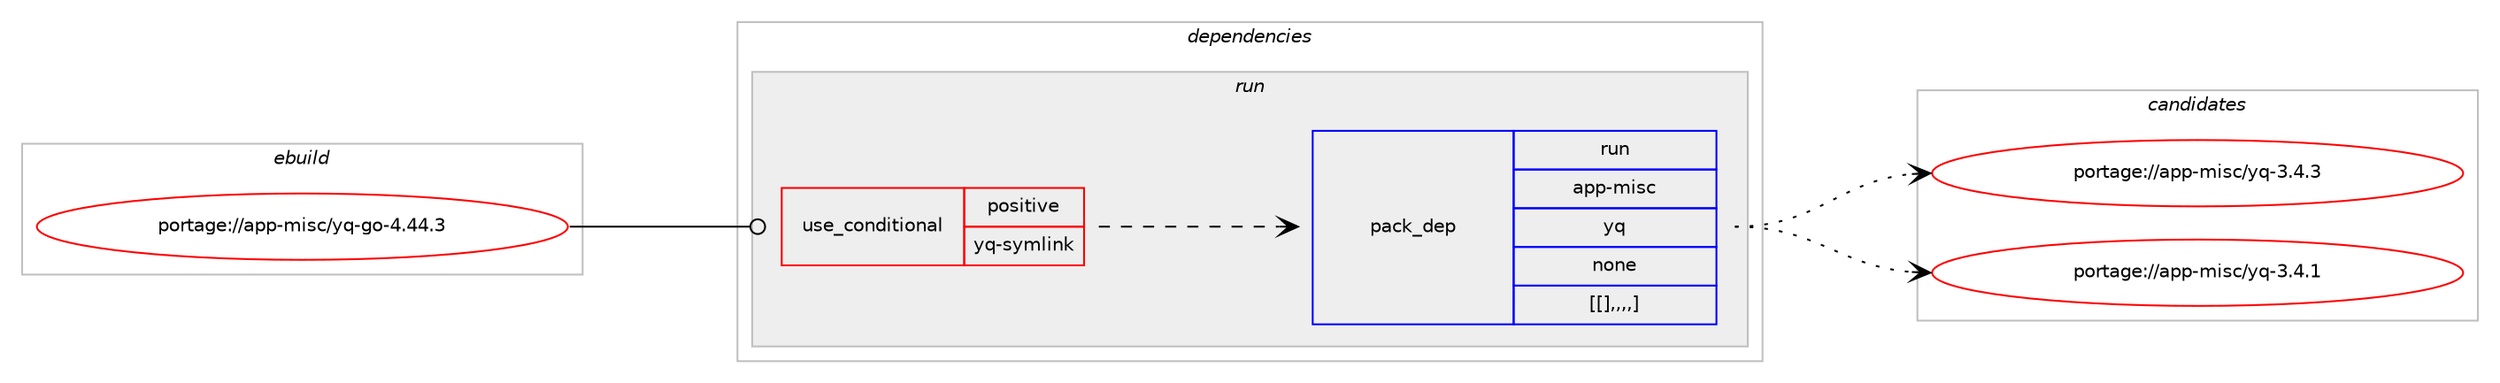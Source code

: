 digraph prolog {

# *************
# Graph options
# *************

newrank=true;
concentrate=true;
compound=true;
graph [rankdir=LR,fontname=Helvetica,fontsize=10,ranksep=1.5];#, ranksep=2.5, nodesep=0.2];
edge  [arrowhead=vee];
node  [fontname=Helvetica,fontsize=10];

# **********
# The ebuild
# **********

subgraph cluster_leftcol {
color=gray;
label=<<i>ebuild</i>>;
id [label="portage://app-misc/yq-go-4.44.3", color=red, width=4, href="../app-misc/yq-go-4.44.3.svg"];
}

# ****************
# The dependencies
# ****************

subgraph cluster_midcol {
color=gray;
label=<<i>dependencies</i>>;
subgraph cluster_compile {
fillcolor="#eeeeee";
style=filled;
label=<<i>compile</i>>;
}
subgraph cluster_compileandrun {
fillcolor="#eeeeee";
style=filled;
label=<<i>compile and run</i>>;
}
subgraph cluster_run {
fillcolor="#eeeeee";
style=filled;
label=<<i>run</i>>;
subgraph cond13018 {
dependency44893 [label=<<TABLE BORDER="0" CELLBORDER="1" CELLSPACING="0" CELLPADDING="4"><TR><TD ROWSPAN="3" CELLPADDING="10">use_conditional</TD></TR><TR><TD>positive</TD></TR><TR><TD>yq-symlink</TD></TR></TABLE>>, shape=none, color=red];
subgraph pack31466 {
dependency44894 [label=<<TABLE BORDER="0" CELLBORDER="1" CELLSPACING="0" CELLPADDING="4" WIDTH="220"><TR><TD ROWSPAN="6" CELLPADDING="30">pack_dep</TD></TR><TR><TD WIDTH="110">run</TD></TR><TR><TD>app-misc</TD></TR><TR><TD>yq</TD></TR><TR><TD>none</TD></TR><TR><TD>[[],,,,]</TD></TR></TABLE>>, shape=none, color=blue];
}
dependency44893:e -> dependency44894:w [weight=20,style="dashed",arrowhead="vee"];
}
id:e -> dependency44893:w [weight=20,style="solid",arrowhead="odot"];
}
}

# **************
# The candidates
# **************

subgraph cluster_choices {
rank=same;
color=gray;
label=<<i>candidates</i>>;

subgraph choice31466 {
color=black;
nodesep=1;
choice97112112451091051159947121113455146524651 [label="portage://app-misc/yq-3.4.3", color=red, width=4,href="../app-misc/yq-3.4.3.svg"];
choice97112112451091051159947121113455146524649 [label="portage://app-misc/yq-3.4.1", color=red, width=4,href="../app-misc/yq-3.4.1.svg"];
dependency44894:e -> choice97112112451091051159947121113455146524651:w [style=dotted,weight="100"];
dependency44894:e -> choice97112112451091051159947121113455146524649:w [style=dotted,weight="100"];
}
}

}
